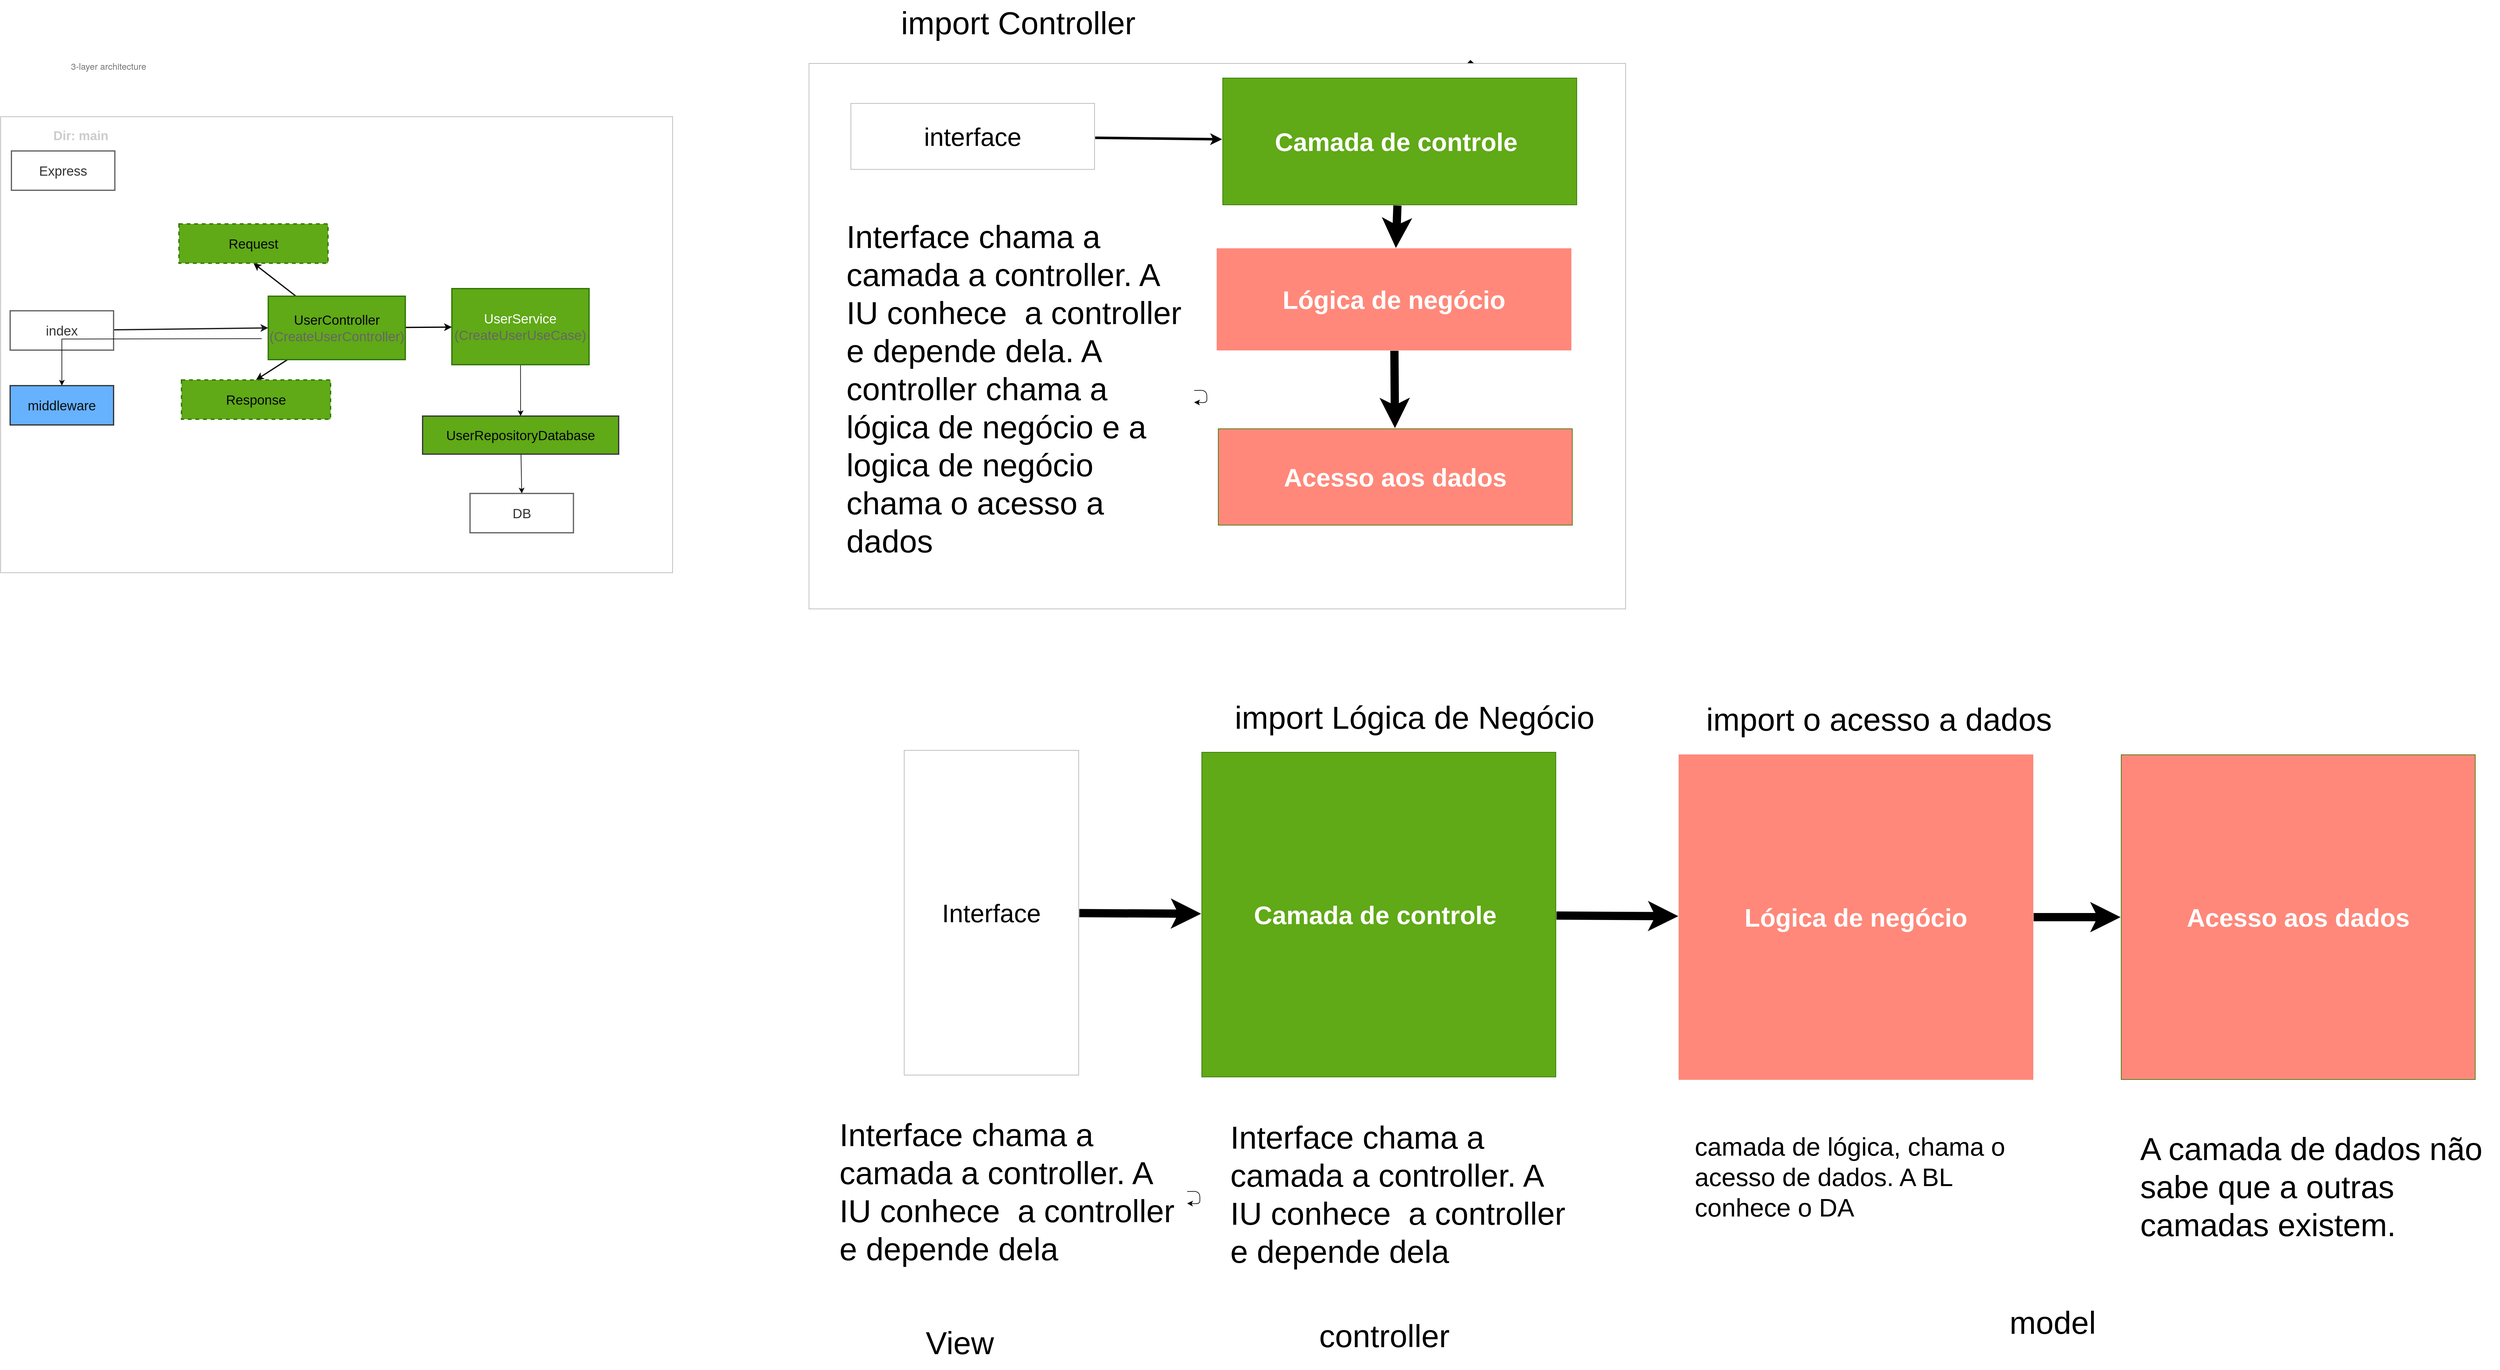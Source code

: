 <mxfile>
    <diagram id="N5KQSoFaKO_3qXM0kVTW" name="UC001">
        <mxGraphModel dx="-4953" dy="8415" grid="0" gridSize="10" guides="1" tooltips="1" connect="1" arrows="1" fold="1" page="1" pageScale="1" pageWidth="827" pageHeight="1169" background="#ffffff" math="0" shadow="0">
            <root>
                <mxCell id="0"/>
                <mxCell id="1" parent="0"/>
                <mxCell id="901" value="" style="shape=note;whiteSpace=wrap;html=1;backgroundOutline=1;darkOpacity=0.05;fillColor=#FFFFFF;strokeColor=#B3B3B3;size=0;fontSize=10;fontColor=#ffffff;perimeterSpacing=1;rounded=1;" parent="1" vertex="1">
                    <mxGeometry x="7875" y="-5587" width="1059" height="719" as="geometry"/>
                </mxCell>
                <mxCell id="919" style="edgeStyle=none;html=1;strokeColor=#000000;" parent="1" source="796" target="803" edge="1">
                    <mxGeometry relative="1" as="geometry"/>
                </mxCell>
                <mxCell id="796" value="UserService&lt;br&gt;&lt;font color=&quot;#666666&quot;&gt;(CreateUserUseCase)&lt;/font&gt;" style="rounded=0;whiteSpace=wrap;html=1;fillColor=#60a917;strokeColor=#2D7600;strokeWidth=2;fontColor=#ffffff;arcSize=0;fontSize=21;" parent="1" vertex="1">
                    <mxGeometry x="8586.13" y="-5316" width="216.25" height="120" as="geometry"/>
                </mxCell>
                <mxCell id="920" style="edgeStyle=none;html=1;entryX=0.5;entryY=0;entryDx=0;entryDy=0;strokeColor=#000000;" parent="1" source="803" target="804" edge="1">
                    <mxGeometry relative="1" as="geometry"/>
                </mxCell>
                <mxCell id="803" value="UserRepositoryDatabase" style="rounded=1;whiteSpace=wrap;html=1;fillColor=#60A917;strokeColor=#36393d;strokeWidth=2;fontColor=#050505;arcSize=0;fontSize=21;" parent="1" vertex="1">
                    <mxGeometry x="8540" y="-5115" width="309" height="60" as="geometry"/>
                </mxCell>
                <mxCell id="804" value="DB" style="rounded=1;whiteSpace=wrap;html=1;fillColor=#FFFFFF;strokeColor=#666666;strokeWidth=2;fontColor=#333333;arcSize=0;fontSize=21;" parent="1" vertex="1">
                    <mxGeometry x="8614.75" y="-4993" width="163" height="62" as="geometry"/>
                </mxCell>
                <mxCell id="807" style="edgeStyle=none;html=1;fontSize=30;strokeColor=#000000;strokeWidth=2;" parent="1" source="813" target="796" edge="1">
                    <mxGeometry relative="1" as="geometry">
                        <mxPoint x="9128.25" y="-5402" as="targetPoint"/>
                    </mxGeometry>
                </mxCell>
                <mxCell id="811" style="edgeStyle=none;html=1;entryX=0.5;entryY=1;entryDx=0;entryDy=0;strokeColor=#0A0A0A;strokeWidth=2;" parent="1" source="813" target="839" edge="1">
                    <mxGeometry relative="1" as="geometry"/>
                </mxCell>
                <mxCell id="812" style="edgeStyle=none;html=1;entryX=0.5;entryY=0;entryDx=0;entryDy=0;strokeColor=#0A0A0A;strokeWidth=2;" parent="1" source="813" target="838" edge="1">
                    <mxGeometry relative="1" as="geometry"/>
                </mxCell>
                <mxCell id="813" value="&lt;font style=&quot;font-size: 21px&quot;&gt;&lt;font color=&quot;#050505&quot;&gt;UserController&lt;/font&gt;&lt;br&gt;&lt;font color=&quot;#666666&quot;&gt;(CreateUserController)&lt;/font&gt;&lt;/font&gt;" style="rounded=1;whiteSpace=wrap;html=1;fillColor=#60A917;strokeColor=#2D7600;strokeWidth=2;fontColor=#030303;arcSize=0;fontSize=21;" parent="1" vertex="1">
                    <mxGeometry x="8296.75" y="-5304" width="216" height="100" as="geometry"/>
                </mxCell>
                <mxCell id="819" value="Express" style="rounded=1;whiteSpace=wrap;html=1;fillColor=#FFFFFF;strokeColor=#666666;strokeWidth=2;fontColor=#333333;arcSize=0;fontSize=21;" parent="1" vertex="1">
                    <mxGeometry x="7892" y="-5533" width="163" height="62" as="geometry"/>
                </mxCell>
                <mxCell id="820" style="edgeStyle=none;html=1;entryX=0;entryY=0.5;entryDx=0;entryDy=0;fontSize=23;strokeColor=#1C1C1C;strokeWidth=2;" parent="1" source="821" target="813" edge="1">
                    <mxGeometry relative="1" as="geometry">
                        <mxPoint x="8205" y="-5268" as="targetPoint"/>
                    </mxGeometry>
                </mxCell>
                <mxCell id="821" value="index" style="rounded=1;whiteSpace=wrap;html=1;fillColor=#FFFFFF;strokeColor=#666666;strokeWidth=2;fontColor=#333333;arcSize=0;fontSize=21;" parent="1" vertex="1">
                    <mxGeometry x="7890" y="-5281" width="163" height="62" as="geometry"/>
                </mxCell>
                <mxCell id="837" value="&lt;span style=&quot;color: rgb(117 , 117 , 117) ; font-family: &amp;quot;sohne&amp;quot; , &amp;quot;helvetica neue&amp;quot; , &amp;quot;helvetica&amp;quot; , &amp;quot;arial&amp;quot; , sans-serif ; font-size: 14px ; font-style: normal ; font-weight: 400 ; letter-spacing: normal ; text-align: center ; text-indent: 0px ; text-transform: none ; word-spacing: 0px ; background-color: rgb(255 , 255 , 255) ; display: inline ; float: none&quot;&gt;&amp;nbsp;3-layer architecture&lt;/span&gt;" style="text;whiteSpace=wrap;html=1;fontSize=21;fontColor=#030303;" parent="1" vertex="1">
                    <mxGeometry x="7980.367" y="-5688" width="213" height="42" as="geometry"/>
                </mxCell>
                <mxCell id="838" value="Response" style="rounded=1;whiteSpace=wrap;html=1;fillColor=#60A917;strokeColor=#2D7600;strokeWidth=2;fontColor=#050505;arcSize=0;fontSize=21;dashed=1;" parent="1" vertex="1">
                    <mxGeometry x="8160" y="-5172" width="235" height="62" as="geometry"/>
                </mxCell>
                <mxCell id="839" value="Request" style="rounded=1;whiteSpace=wrap;html=1;fillColor=#60A917;strokeColor=#2D7600;strokeWidth=2;fontColor=#050505;arcSize=0;fontSize=21;dashed=1;" parent="1" vertex="1">
                    <mxGeometry x="8156" y="-5418" width="235" height="62" as="geometry"/>
                </mxCell>
                <mxCell id="0icWfnDGlXqkBCbj08HF-928" value="Dir: Infra/http" style="text;html=1;strokeColor=none;fillColor=none;align=center;verticalAlign=middle;whiteSpace=wrap;rounded=1;fontColor=#FFFFFF;fontSize=20;fontStyle=1" parent="1" vertex="1">
                    <mxGeometry x="8517.37" y="-5588" width="166.63" height="30" as="geometry"/>
                </mxCell>
                <mxCell id="0icWfnDGlXqkBCbj08HF-934" value="Dir: main" style="text;html=1;strokeColor=none;fillColor=none;align=center;verticalAlign=middle;whiteSpace=wrap;rounded=1;fontColor=#CCCCCC;fontSize=20;fontStyle=1" parent="1" vertex="1">
                    <mxGeometry x="7918" y="-5573" width="166.63" height="30" as="geometry"/>
                </mxCell>
                <mxCell id="0icWfnDGlXqkBCbj08HF-941" style="edgeStyle=orthogonalEdgeStyle;rounded=0;orthogonalLoop=1;jettySize=auto;html=1;fontSize=20;fontColor=#B3B3B3;" parent="1" target="0icWfnDGlXqkBCbj08HF-940" edge="1">
                    <mxGeometry relative="1" as="geometry">
                        <mxPoint x="8286.5" y="-5237" as="sourcePoint"/>
                    </mxGeometry>
                </mxCell>
                <mxCell id="0icWfnDGlXqkBCbj08HF-940" value="middleware" style="rounded=1;whiteSpace=wrap;html=1;fillColor=#66B2FF;strokeColor=#36393D;strokeWidth=2;fontColor=#0D0D0D;arcSize=0;fontSize=21;" parent="1" vertex="1">
                    <mxGeometry x="7890" y="-5163" width="163" height="62" as="geometry"/>
                </mxCell>
                <mxCell id="921" style="edgeStyle=none;html=1;strokeColor=#000000;fontSize=50;fontColor=#000000;strokeWidth=13;" edge="1" parent="1" source="922" target="924">
                    <mxGeometry relative="1" as="geometry"/>
                </mxCell>
                <mxCell id="922" value="" style="shape=note;whiteSpace=wrap;html=1;backgroundOutline=1;darkOpacity=0.05;fillColor=#FFFFFF;strokeColor=#B3B3B3;size=0;fontSize=40;fontColor=#000000;perimeterSpacing=1;rounded=1;" vertex="1" parent="1">
                    <mxGeometry x="9149" y="-5671" width="1287" height="860" as="geometry"/>
                </mxCell>
                <mxCell id="923" style="edgeStyle=none;html=1;strokeColor=#000000;strokeWidth=13;fontSize=50;fontColor=#000000;" edge="1" parent="1" source="924" target="928">
                    <mxGeometry relative="1" as="geometry"/>
                </mxCell>
                <mxCell id="924" value="Camada de controle&amp;nbsp;" style="shape=note;whiteSpace=wrap;html=1;backgroundOutline=1;darkOpacity=0.05;fillColor=#60a917;strokeColor=#2D7600;size=0;fontSize=40;fontColor=#ffffff;perimeterSpacing=1;rounded=1;fontStyle=1" vertex="1" parent="1">
                    <mxGeometry x="9801" y="-5648" width="558" height="200" as="geometry"/>
                </mxCell>
                <mxCell id="925" value="&lt;p id=&quot;docs-internal-guid-feefe80f-7fff-1aa5-e58a-e19a02d6f706&quot; style=&quot;line-height: 1.2; margin-top: 0pt; margin-bottom: 0pt; font-size: 50px;&quot; dir=&quot;ltr&quot;&gt;&lt;span style=&quot;font-size: 50px; font-family: Arial, sans-serif; color: rgb(0, 0, 0); background-color: transparent; font-weight: 400; font-style: normal; font-variant: normal; text-decoration: none; vertical-align: baseline;&quot;&gt;Interface chama a camada a controller. A IU conhece&amp;nbsp; a controller e depende dela. A controller chama a lógica de negócio e a logica de negócio chama o acesso a dados&lt;/span&gt;&lt;/p&gt;" style="text;whiteSpace=wrap;html=1;fontSize=50;fontColor=#000000;" vertex="1" parent="1">
                    <mxGeometry x="9206" y="-5434" width="550" height="576" as="geometry"/>
                </mxCell>
                <mxCell id="926" style="edgeStyle=none;html=1;strokeColor=#000000;fontSize=50;fontColor=#000000;" edge="1" parent="1" source="925" target="925">
                    <mxGeometry relative="1" as="geometry"/>
                </mxCell>
                <mxCell id="927" style="edgeStyle=none;html=1;strokeColor=#000000;strokeWidth=13;fontSize=50;fontColor=#000000;" edge="1" parent="1" source="928" target="929">
                    <mxGeometry relative="1" as="geometry"/>
                </mxCell>
                <mxCell id="928" value="Lógica de negócio" style="shape=note;whiteSpace=wrap;html=1;backgroundOutline=1;darkOpacity=0.05;fillColor=#FF887A;strokeColor=#FF887A;size=0;fontSize=40;fontColor=#ffffff;perimeterSpacing=1;rounded=1;fontStyle=1" vertex="1" parent="1">
                    <mxGeometry x="9792" y="-5379" width="558" height="160" as="geometry"/>
                </mxCell>
                <mxCell id="929" value="Acesso aos dados" style="shape=note;whiteSpace=wrap;html=1;backgroundOutline=1;darkOpacity=0.05;fillColor=#FF887A;strokeColor=#2D7600;size=0;fontSize=40;fontColor=#ffffff;perimeterSpacing=1;rounded=1;fontStyle=1" vertex="1" parent="1">
                    <mxGeometry x="9794" y="-5095" width="558" height="152" as="geometry"/>
                </mxCell>
                <mxCell id="934" value="&lt;p id=&quot;docs-internal-guid-feefe80f-7fff-1aa5-e58a-e19a02d6f706&quot; style=&quot;line-height: 1.2; margin-top: 0pt; margin-bottom: 0pt; font-size: 50px;&quot; dir=&quot;ltr&quot;&gt;&lt;span style=&quot;font-size: 50px; font-family: Arial, sans-serif; color: rgb(0, 0, 0); background-color: transparent; font-weight: 400; font-style: normal; font-variant: normal; text-decoration: none; vertical-align: baseline;&quot;&gt;import Controller&lt;/span&gt;&lt;/p&gt;" style="text;whiteSpace=wrap;html=1;fontSize=50;fontColor=#000000;" vertex="1" parent="1">
                    <mxGeometry x="9292" y="-5771" width="550" height="78" as="geometry"/>
                </mxCell>
                <mxCell id="935" style="edgeStyle=none;html=1;strokeColor=#000000;fontSize=50;fontColor=#000000;strokeWidth=13;" edge="1" source="936" target="938" parent="1">
                    <mxGeometry relative="1" as="geometry"/>
                </mxCell>
                <mxCell id="936" value="Interface" style="shape=note;whiteSpace=wrap;html=1;backgroundOutline=1;darkOpacity=0.05;fillColor=#FFFFFF;strokeColor=#B3B3B3;size=0;fontSize=40;fontColor=#000000;perimeterSpacing=1;rounded=1;" vertex="1" parent="1">
                    <mxGeometry x="9299" y="-4588" width="275" height="512" as="geometry"/>
                </mxCell>
                <mxCell id="937" style="edgeStyle=none;html=1;strokeColor=#000000;strokeWidth=13;fontSize=50;fontColor=#000000;" edge="1" source="938" target="942" parent="1">
                    <mxGeometry relative="1" as="geometry"/>
                </mxCell>
                <mxCell id="938" value="Camada de controle&amp;nbsp;" style="shape=note;whiteSpace=wrap;html=1;backgroundOutline=1;darkOpacity=0.05;fillColor=#60a917;strokeColor=#2D7600;size=0;fontSize=40;fontColor=#ffffff;perimeterSpacing=1;rounded=1;fontStyle=1" vertex="1" parent="1">
                    <mxGeometry x="9768" y="-4585" width="558" height="512" as="geometry"/>
                </mxCell>
                <mxCell id="939" value="&lt;meta charset=&quot;utf-8&quot; style=&quot;font-size: 50px;&quot;&gt;&lt;p id=&quot;docs-internal-guid-feefe80f-7fff-1aa5-e58a-e19a02d6f706&quot; style=&quot;line-height: 1.2; margin-top: 0pt; margin-bottom: 0pt; font-size: 50px;&quot; dir=&quot;ltr&quot;&gt;&lt;span style=&quot;font-size: 50px; font-family: Arial, sans-serif; color: rgb(0, 0, 0); background-color: transparent; font-weight: 400; font-style: normal; font-variant: normal; text-decoration: none; vertical-align: baseline;&quot;&gt;Interface chama a camada a controller. A IU conhece&amp;nbsp; a controller e depende dela&lt;/span&gt;&lt;/p&gt;" style="text;whiteSpace=wrap;html=1;fontSize=50;fontColor=#000000;" vertex="1" parent="1">
                    <mxGeometry x="9195" y="-4018" width="550" height="270" as="geometry"/>
                </mxCell>
                <mxCell id="940" style="edgeStyle=none;html=1;strokeColor=#000000;fontSize=50;fontColor=#000000;" edge="1" source="939" target="939" parent="1">
                    <mxGeometry relative="1" as="geometry"/>
                </mxCell>
                <mxCell id="941" style="edgeStyle=none;html=1;strokeColor=#000000;strokeWidth=13;fontSize=50;fontColor=#000000;" edge="1" source="942" target="943" parent="1">
                    <mxGeometry relative="1" as="geometry"/>
                </mxCell>
                <mxCell id="942" value="Lógica de negócio" style="shape=note;whiteSpace=wrap;html=1;backgroundOutline=1;darkOpacity=0.05;fillColor=#FF887A;strokeColor=#FF887A;size=0;fontSize=40;fontColor=#ffffff;perimeterSpacing=1;rounded=1;fontStyle=1" vertex="1" parent="1">
                    <mxGeometry x="10520" y="-4581" width="558" height="512" as="geometry"/>
                </mxCell>
                <mxCell id="943" value="Acesso aos dados" style="shape=note;whiteSpace=wrap;html=1;backgroundOutline=1;darkOpacity=0.05;fillColor=#FF887A;strokeColor=#2D7600;size=0;fontSize=40;fontColor=#ffffff;perimeterSpacing=1;rounded=1;fontStyle=1" vertex="1" parent="1">
                    <mxGeometry x="11217" y="-4581" width="558" height="512" as="geometry"/>
                </mxCell>
                <mxCell id="944" value="&lt;meta charset=&quot;utf-8&quot; style=&quot;font-size: 40px;&quot;&gt;&lt;p id=&quot;docs-internal-guid-1d3bf1cc-7fff-8535-6584-2d5202f5babb&quot; style=&quot;line-height: 1.2; margin-top: 0pt; margin-bottom: 0pt; font-size: 40px;&quot; dir=&quot;ltr&quot;&gt;&lt;span style=&quot;font-size: 40px; font-family: Arial, sans-serif; color: rgb(0, 0, 0); background-color: transparent; font-weight: 400; font-style: normal; font-variant: normal; text-decoration: none; vertical-align: baseline;&quot;&gt;camada de lógica, chama o acesso de dados. A BL conhece o DA&lt;/span&gt;&lt;/p&gt;" style="text;whiteSpace=wrap;html=1;fontSize=40;fontColor=#000000;" vertex="1" parent="1">
                    <mxGeometry x="10543" y="-3994" width="568" height="82" as="geometry"/>
                </mxCell>
                <mxCell id="945" value="&lt;p id=&quot;docs-internal-guid-cd62a2c8-7fff-16cf-3fa9-8741d632da5c&quot; style=&quot;line-height: 1.2; margin-top: 0pt; margin-bottom: 0pt; font-size: 50px;&quot; dir=&quot;ltr&quot;&gt;&lt;span style=&quot;font-size: 50px; font-family: Arial, sans-serif; background-color: transparent; font-variant-numeric: normal; font-variant-east-asian: normal; font-variant-alternates: normal; font-variant-position: normal; vertical-align: baseline;&quot;&gt;A camada de dados não sabe que a outras camadas existem.&lt;/span&gt;&lt;/p&gt;" style="text;whiteSpace=wrap;html=1;fontSize=50;fontColor=#000000;" vertex="1" parent="1">
                    <mxGeometry x="11245" y="-3996" width="568" height="82" as="geometry"/>
                </mxCell>
                <mxCell id="946" value="&lt;meta charset=&quot;utf-8&quot; style=&quot;font-size: 50px;&quot;&gt;&lt;p id=&quot;docs-internal-guid-feefe80f-7fff-1aa5-e58a-e19a02d6f706&quot; style=&quot;line-height: 1.2; margin-top: 0pt; margin-bottom: 0pt; font-size: 50px;&quot; dir=&quot;ltr&quot;&gt;&lt;span style=&quot;font-size: 50px; font-family: Arial, sans-serif; color: rgb(0, 0, 0); background-color: transparent; font-weight: 400; font-style: normal; font-variant: normal; text-decoration: none; vertical-align: baseline;&quot;&gt;Interface chama a camada a controller. A IU conhece&amp;nbsp; a controller e depende dela&lt;/span&gt;&lt;/p&gt;" style="text;whiteSpace=wrap;html=1;fontSize=50;fontColor=#000000;" vertex="1" parent="1">
                    <mxGeometry x="9811" y="-4014" width="550" height="270" as="geometry"/>
                </mxCell>
                <mxCell id="947" value="&lt;p id=&quot;docs-internal-guid-feefe80f-7fff-1aa5-e58a-e19a02d6f706&quot; style=&quot;line-height: 1.2; margin-top: 0pt; margin-bottom: 0pt; font-size: 50px;&quot; dir=&quot;ltr&quot;&gt;&lt;span style=&quot;font-size: 50px; font-family: Arial, sans-serif; color: rgb(0, 0, 0); background-color: transparent; font-weight: 400; font-style: normal; font-variant: normal; text-decoration: none; vertical-align: baseline;&quot;&gt;import Lógica de Negócio&lt;/span&gt;&lt;/p&gt;" style="text;whiteSpace=wrap;html=1;fontSize=50;fontColor=#000000;" vertex="1" parent="1">
                    <mxGeometry x="9818" y="-4676" width="628" height="78" as="geometry"/>
                </mxCell>
                <mxCell id="950" style="edgeStyle=none;html=1;strokeColor=#000000;strokeWidth=4;" edge="1" parent="1" source="948" target="924">
                    <mxGeometry relative="1" as="geometry"/>
                </mxCell>
                <mxCell id="948" value="interface" style="shape=note;whiteSpace=wrap;html=1;backgroundOutline=1;darkOpacity=0.05;fillColor=#FFFFFF;strokeColor=#B3B3B3;size=0;fontSize=40;fontColor=#000000;perimeterSpacing=1;rounded=1;" vertex="1" parent="1">
                    <mxGeometry x="9215" y="-5608" width="384" height="104" as="geometry"/>
                </mxCell>
                <mxCell id="952" value="&lt;p id=&quot;docs-internal-guid-feefe80f-7fff-1aa5-e58a-e19a02d6f706&quot; style=&quot;line-height: 1.2; margin-top: 0pt; margin-bottom: 0pt; font-size: 50px;&quot; dir=&quot;ltr&quot;&gt;&lt;span style=&quot;font-size: 50px; font-family: Arial, sans-serif; color: rgb(0, 0, 0); background-color: transparent; font-weight: 400; font-style: normal; font-variant: normal; text-decoration: none; vertical-align: baseline;&quot;&gt;import o acesso a dados&lt;/span&gt;&lt;/p&gt;" style="text;whiteSpace=wrap;html=1;fontSize=50;fontColor=#000000;" vertex="1" parent="1">
                    <mxGeometry x="10561" y="-4673" width="550" height="78" as="geometry"/>
                </mxCell>
                <mxCell id="953" value="&lt;p id=&quot;docs-internal-guid-feefe80f-7fff-1aa5-e58a-e19a02d6f706&quot; style=&quot;line-height: 1.2; margin-top: 0pt; margin-bottom: 0pt; font-size: 50px;&quot; dir=&quot;ltr&quot;&gt;&lt;span style=&quot;font-size: 50px; font-family: Arial, sans-serif; color: rgb(0, 0, 0); background-color: transparent; font-weight: 400; font-style: normal; font-variant: normal; text-decoration: none; vertical-align: baseline;&quot;&gt;View&lt;/span&gt;&lt;/p&gt;" style="text;whiteSpace=wrap;html=1;fontSize=50;fontColor=#000000;" vertex="1" parent="1">
                    <mxGeometry x="9331" y="-3690" width="206" height="78" as="geometry"/>
                </mxCell>
                <mxCell id="954" value="&lt;p id=&quot;docs-internal-guid-feefe80f-7fff-1aa5-e58a-e19a02d6f706&quot; style=&quot;line-height: 1.2; margin-top: 0pt; margin-bottom: 0pt; font-size: 50px;&quot; dir=&quot;ltr&quot;&gt;&lt;font face=&quot;Arial, sans-serif&quot;&gt;model&lt;/font&gt;&lt;/p&gt;" style="text;whiteSpace=wrap;html=1;fontSize=50;fontColor=#000000;" vertex="1" parent="1">
                    <mxGeometry x="11039" y="-3722" width="206" height="78" as="geometry"/>
                </mxCell>
                <mxCell id="955" value="&lt;p id=&quot;docs-internal-guid-feefe80f-7fff-1aa5-e58a-e19a02d6f706&quot; style=&quot;line-height: 1.2; margin-top: 0pt; margin-bottom: 0pt; font-size: 50px;&quot; dir=&quot;ltr&quot;&gt;&lt;font face=&quot;Arial, sans-serif&quot;&gt;controller&lt;/font&gt;&lt;/p&gt;" style="text;whiteSpace=wrap;html=1;fontSize=50;fontColor=#000000;" vertex="1" parent="1">
                    <mxGeometry x="9951" y="-3701" width="206" height="78" as="geometry"/>
                </mxCell>
            </root>
        </mxGraphModel>
    </diagram>
</mxfile>